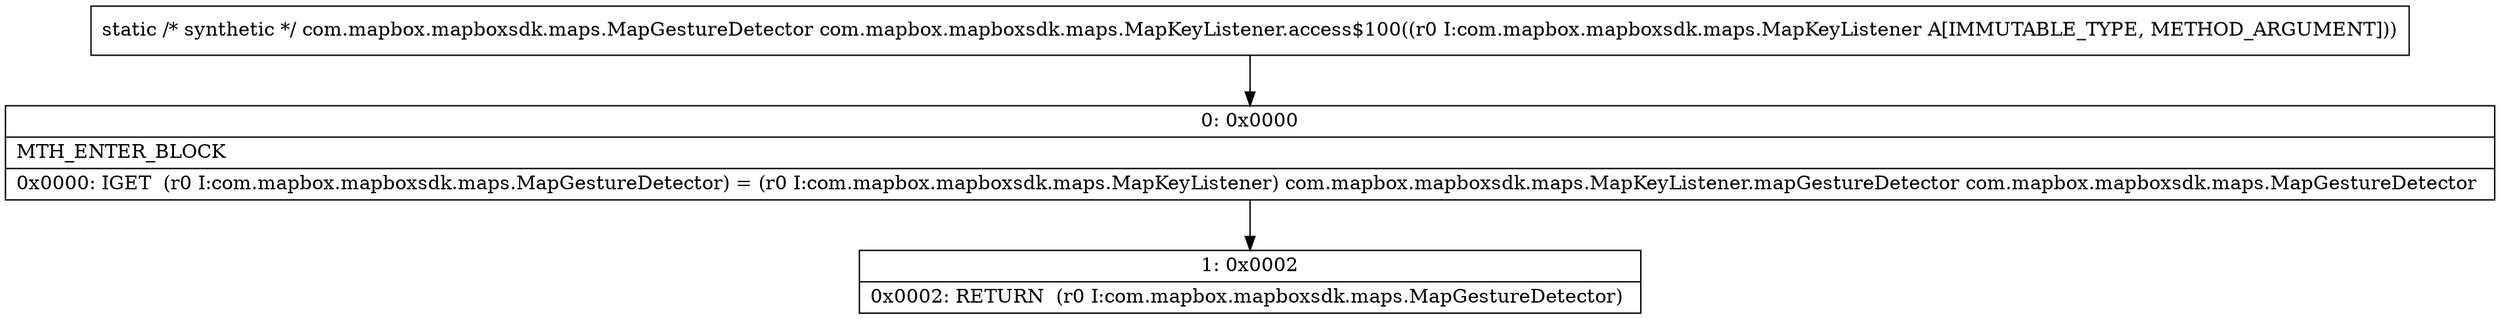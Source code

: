 digraph "CFG forcom.mapbox.mapboxsdk.maps.MapKeyListener.access$100(Lcom\/mapbox\/mapboxsdk\/maps\/MapKeyListener;)Lcom\/mapbox\/mapboxsdk\/maps\/MapGestureDetector;" {
Node_0 [shape=record,label="{0\:\ 0x0000|MTH_ENTER_BLOCK\l|0x0000: IGET  (r0 I:com.mapbox.mapboxsdk.maps.MapGestureDetector) = (r0 I:com.mapbox.mapboxsdk.maps.MapKeyListener) com.mapbox.mapboxsdk.maps.MapKeyListener.mapGestureDetector com.mapbox.mapboxsdk.maps.MapGestureDetector \l}"];
Node_1 [shape=record,label="{1\:\ 0x0002|0x0002: RETURN  (r0 I:com.mapbox.mapboxsdk.maps.MapGestureDetector) \l}"];
MethodNode[shape=record,label="{static \/* synthetic *\/ com.mapbox.mapboxsdk.maps.MapGestureDetector com.mapbox.mapboxsdk.maps.MapKeyListener.access$100((r0 I:com.mapbox.mapboxsdk.maps.MapKeyListener A[IMMUTABLE_TYPE, METHOD_ARGUMENT])) }"];
MethodNode -> Node_0;
Node_0 -> Node_1;
}

